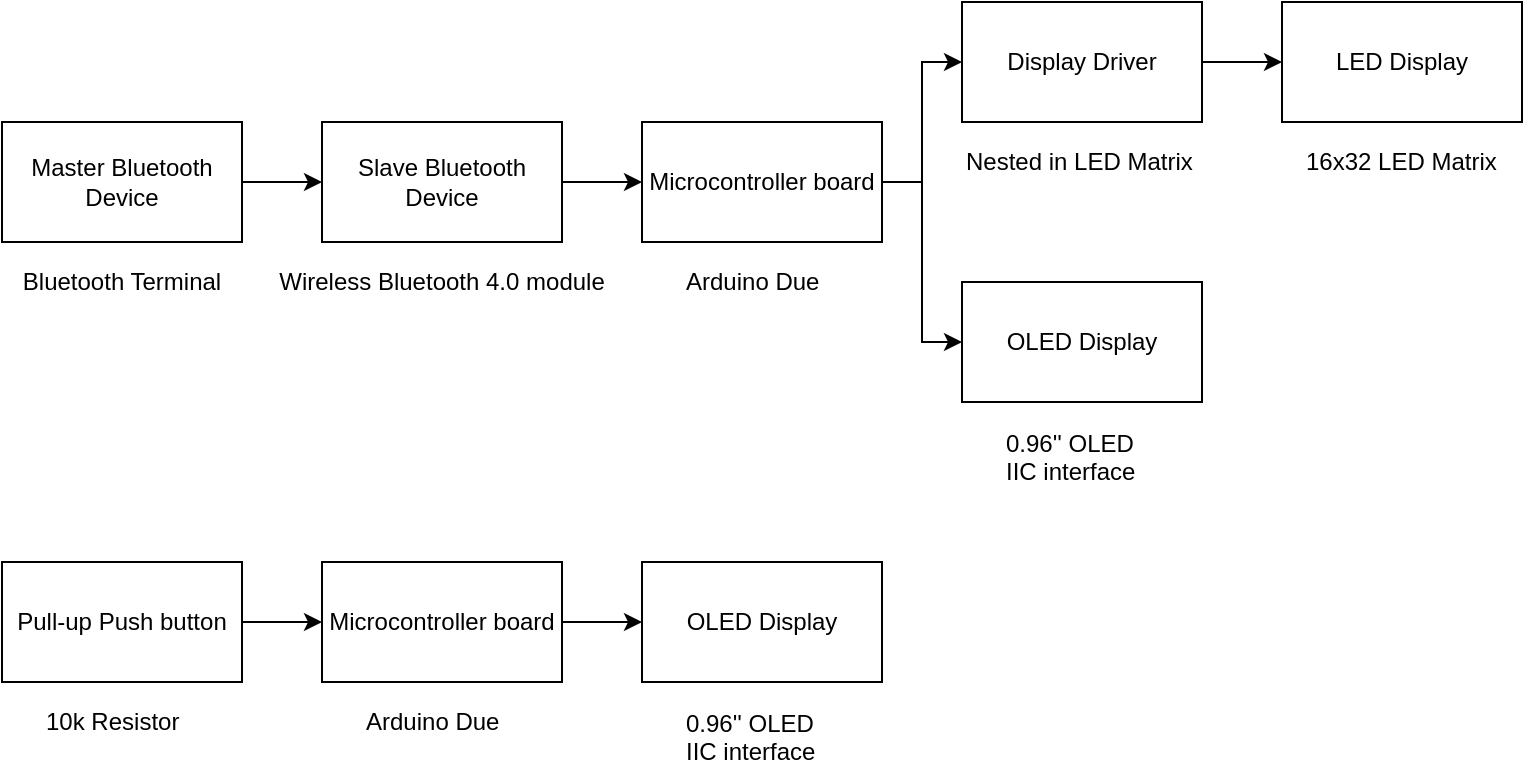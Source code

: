 <mxfile version="10.5.9" type="github"><diagram id="iApKyB1zxxDRC2EIYcnA" name="Page-1"><mxGraphModel dx="754" dy="434" grid="1" gridSize="10" guides="1" tooltips="1" connect="1" arrows="1" fold="1" page="1" pageScale="1" pageWidth="827" pageHeight="1169" math="0" shadow="0"><root><mxCell id="0"/><mxCell id="1" parent="0"/><mxCell id="AHVZ7vz_QS1iYh4uy6TN-5" value="" style="edgeStyle=orthogonalEdgeStyle;rounded=0;orthogonalLoop=1;jettySize=auto;html=1;" parent="1" source="AxIAQQHLrzqnEmMdZWRW-1" target="AHVZ7vz_QS1iYh4uy6TN-1" edge="1"><mxGeometry relative="1" as="geometry"/></mxCell><mxCell id="AxIAQQHLrzqnEmMdZWRW-1" value="Master Bluetooth Device" style="rounded=0;whiteSpace=wrap;html=1;" parent="1" vertex="1"><mxGeometry x="40" y="90" width="120" height="60" as="geometry"/></mxCell><mxCell id="AHVZ7vz_QS1iYh4uy6TN-6" value="" style="edgeStyle=orthogonalEdgeStyle;rounded=0;orthogonalLoop=1;jettySize=auto;html=1;" parent="1" source="AHVZ7vz_QS1iYh4uy6TN-1" target="AHVZ7vz_QS1iYh4uy6TN-3" edge="1"><mxGeometry relative="1" as="geometry"/></mxCell><mxCell id="AHVZ7vz_QS1iYh4uy6TN-1" value="Slave Bluetooth Device" style="rounded=0;whiteSpace=wrap;html=1;" parent="1" vertex="1"><mxGeometry x="200" y="90" width="120" height="60" as="geometry"/></mxCell><mxCell id="AHVZ7vz_QS1iYh4uy6TN-8" value="" style="edgeStyle=orthogonalEdgeStyle;rounded=0;orthogonalLoop=1;jettySize=auto;html=1;" parent="1" source="AHVZ7vz_QS1iYh4uy6TN-3" target="AHVZ7vz_QS1iYh4uy6TN-7" edge="1"><mxGeometry relative="1" as="geometry"/></mxCell><mxCell id="AHVZ7vz_QS1iYh4uy6TN-23" style="edgeStyle=orthogonalEdgeStyle;rounded=0;orthogonalLoop=1;jettySize=auto;html=1;entryX=0;entryY=0.5;entryDx=0;entryDy=0;" parent="1" source="AHVZ7vz_QS1iYh4uy6TN-3" target="AHVZ7vz_QS1iYh4uy6TN-22" edge="1"><mxGeometry relative="1" as="geometry"/></mxCell><mxCell id="AHVZ7vz_QS1iYh4uy6TN-3" value="Microcontroller board" style="rounded=0;whiteSpace=wrap;html=1;" parent="1" vertex="1"><mxGeometry x="360" y="90" width="120" height="60" as="geometry"/></mxCell><mxCell id="AHVZ7vz_QS1iYh4uy6TN-10" value="" style="edgeStyle=orthogonalEdgeStyle;rounded=0;orthogonalLoop=1;jettySize=auto;html=1;" parent="1" source="AHVZ7vz_QS1iYh4uy6TN-7" target="AHVZ7vz_QS1iYh4uy6TN-9" edge="1"><mxGeometry relative="1" as="geometry"/></mxCell><mxCell id="AHVZ7vz_QS1iYh4uy6TN-7" value="Display Driver" style="rounded=0;whiteSpace=wrap;html=1;" parent="1" vertex="1"><mxGeometry x="520" y="30" width="120" height="60" as="geometry"/></mxCell><mxCell id="AHVZ7vz_QS1iYh4uy6TN-9" value="LED Display" style="rounded=0;whiteSpace=wrap;html=1;" parent="1" vertex="1"><mxGeometry x="680" y="30" width="120" height="60" as="geometry"/></mxCell><mxCell id="AHVZ7vz_QS1iYh4uy6TN-11" value="Bluetooth Terminal" style="text;html=1;strokeColor=none;fillColor=none;align=center;verticalAlign=middle;whiteSpace=wrap;rounded=0;" parent="1" vertex="1"><mxGeometry x="40" y="160" width="120" height="20" as="geometry"/></mxCell><mxCell id="AHVZ7vz_QS1iYh4uy6TN-13" value="&lt;p&gt;&lt;span&gt;Wireless Bluetooth 4.0 module&lt;/span&gt;&lt;/p&gt;" style="text;html=1;strokeColor=none;fillColor=none;align=center;verticalAlign=middle;whiteSpace=wrap;rounded=0;" parent="1" vertex="1"><mxGeometry x="175" y="160" width="170" height="20" as="geometry"/></mxCell><mxCell id="AHVZ7vz_QS1iYh4uy6TN-14" value="Arduino Due" style="text;html=1;resizable=0;points=[];autosize=1;align=left;verticalAlign=top;spacingTop=-4;" parent="1" vertex="1"><mxGeometry x="380" y="160" width="80" height="20" as="geometry"/></mxCell><mxCell id="AHVZ7vz_QS1iYh4uy6TN-15" value="&lt;span&gt;Nested in LED Matrix&lt;/span&gt;" style="text;html=1;resizable=0;points=[];autosize=1;align=left;verticalAlign=top;spacingTop=-4;" parent="1" vertex="1"><mxGeometry x="520" y="100" width="130" height="20" as="geometry"/></mxCell><mxCell id="AHVZ7vz_QS1iYh4uy6TN-16" value="&lt;span&gt;16x32&lt;/span&gt;&amp;nbsp;LED Matrix" style="text;html=1;resizable=0;points=[];autosize=1;align=left;verticalAlign=top;spacingTop=-4;" parent="1" vertex="1"><mxGeometry x="690" y="100" width="110" height="20" as="geometry"/></mxCell><mxCell id="AHVZ7vz_QS1iYh4uy6TN-20" value="" style="edgeStyle=orthogonalEdgeStyle;rounded=0;orthogonalLoop=1;jettySize=auto;html=1;" parent="1" source="AHVZ7vz_QS1iYh4uy6TN-17" target="AHVZ7vz_QS1iYh4uy6TN-19" edge="1"><mxGeometry relative="1" as="geometry"/></mxCell><mxCell id="AHVZ7vz_QS1iYh4uy6TN-17" value="Pull-up Push button" style="rounded=0;whiteSpace=wrap;html=1;" parent="1" vertex="1"><mxGeometry x="40" y="310" width="120" height="60" as="geometry"/></mxCell><mxCell id="AHVZ7vz_QS1iYh4uy6TN-27" value="" style="edgeStyle=orthogonalEdgeStyle;rounded=0;orthogonalLoop=1;jettySize=auto;html=1;" parent="1" source="AHVZ7vz_QS1iYh4uy6TN-19" target="AHVZ7vz_QS1iYh4uy6TN-25" edge="1"><mxGeometry relative="1" as="geometry"/></mxCell><mxCell id="AHVZ7vz_QS1iYh4uy6TN-19" value="Microcontroller board" style="rounded=0;whiteSpace=wrap;html=1;" parent="1" vertex="1"><mxGeometry x="200" y="310" width="120" height="60" as="geometry"/></mxCell><mxCell id="AHVZ7vz_QS1iYh4uy6TN-18" value="10k Resistor" style="text;html=1;resizable=0;points=[];autosize=1;align=left;verticalAlign=top;spacingTop=-4;" parent="1" vertex="1"><mxGeometry x="60" y="380" width="80" height="20" as="geometry"/></mxCell><mxCell id="AHVZ7vz_QS1iYh4uy6TN-21" value="Arduino Due" style="text;html=1;resizable=0;points=[];autosize=1;align=left;verticalAlign=top;spacingTop=-4;" parent="1" vertex="1"><mxGeometry x="220" y="380" width="80" height="20" as="geometry"/></mxCell><mxCell id="AHVZ7vz_QS1iYh4uy6TN-22" value="OLED Display" style="rounded=0;whiteSpace=wrap;html=1;" parent="1" vertex="1"><mxGeometry x="520" y="170" width="120" height="60" as="geometry"/></mxCell><mxCell id="AHVZ7vz_QS1iYh4uy6TN-24" value="&lt;span&gt;0.96'' OLED&lt;br&gt;IIC interface&lt;/span&gt;" style="text;html=1;resizable=0;points=[];autosize=1;align=left;verticalAlign=top;spacingTop=-4;" parent="1" vertex="1"><mxGeometry x="540" y="241" width="80" height="30" as="geometry"/></mxCell><mxCell id="AHVZ7vz_QS1iYh4uy6TN-25" value="OLED Display" style="rounded=0;whiteSpace=wrap;html=1;" parent="1" vertex="1"><mxGeometry x="360" y="310" width="120" height="60" as="geometry"/></mxCell><mxCell id="AHVZ7vz_QS1iYh4uy6TN-26" value="&lt;span&gt;0.96'' OLED&lt;br&gt;IIC interface&lt;/span&gt;" style="text;html=1;resizable=0;points=[];autosize=1;align=left;verticalAlign=top;spacingTop=-4;" parent="1" vertex="1"><mxGeometry x="380" y="381" width="80" height="30" as="geometry"/></mxCell></root></mxGraphModel></diagram></mxfile>